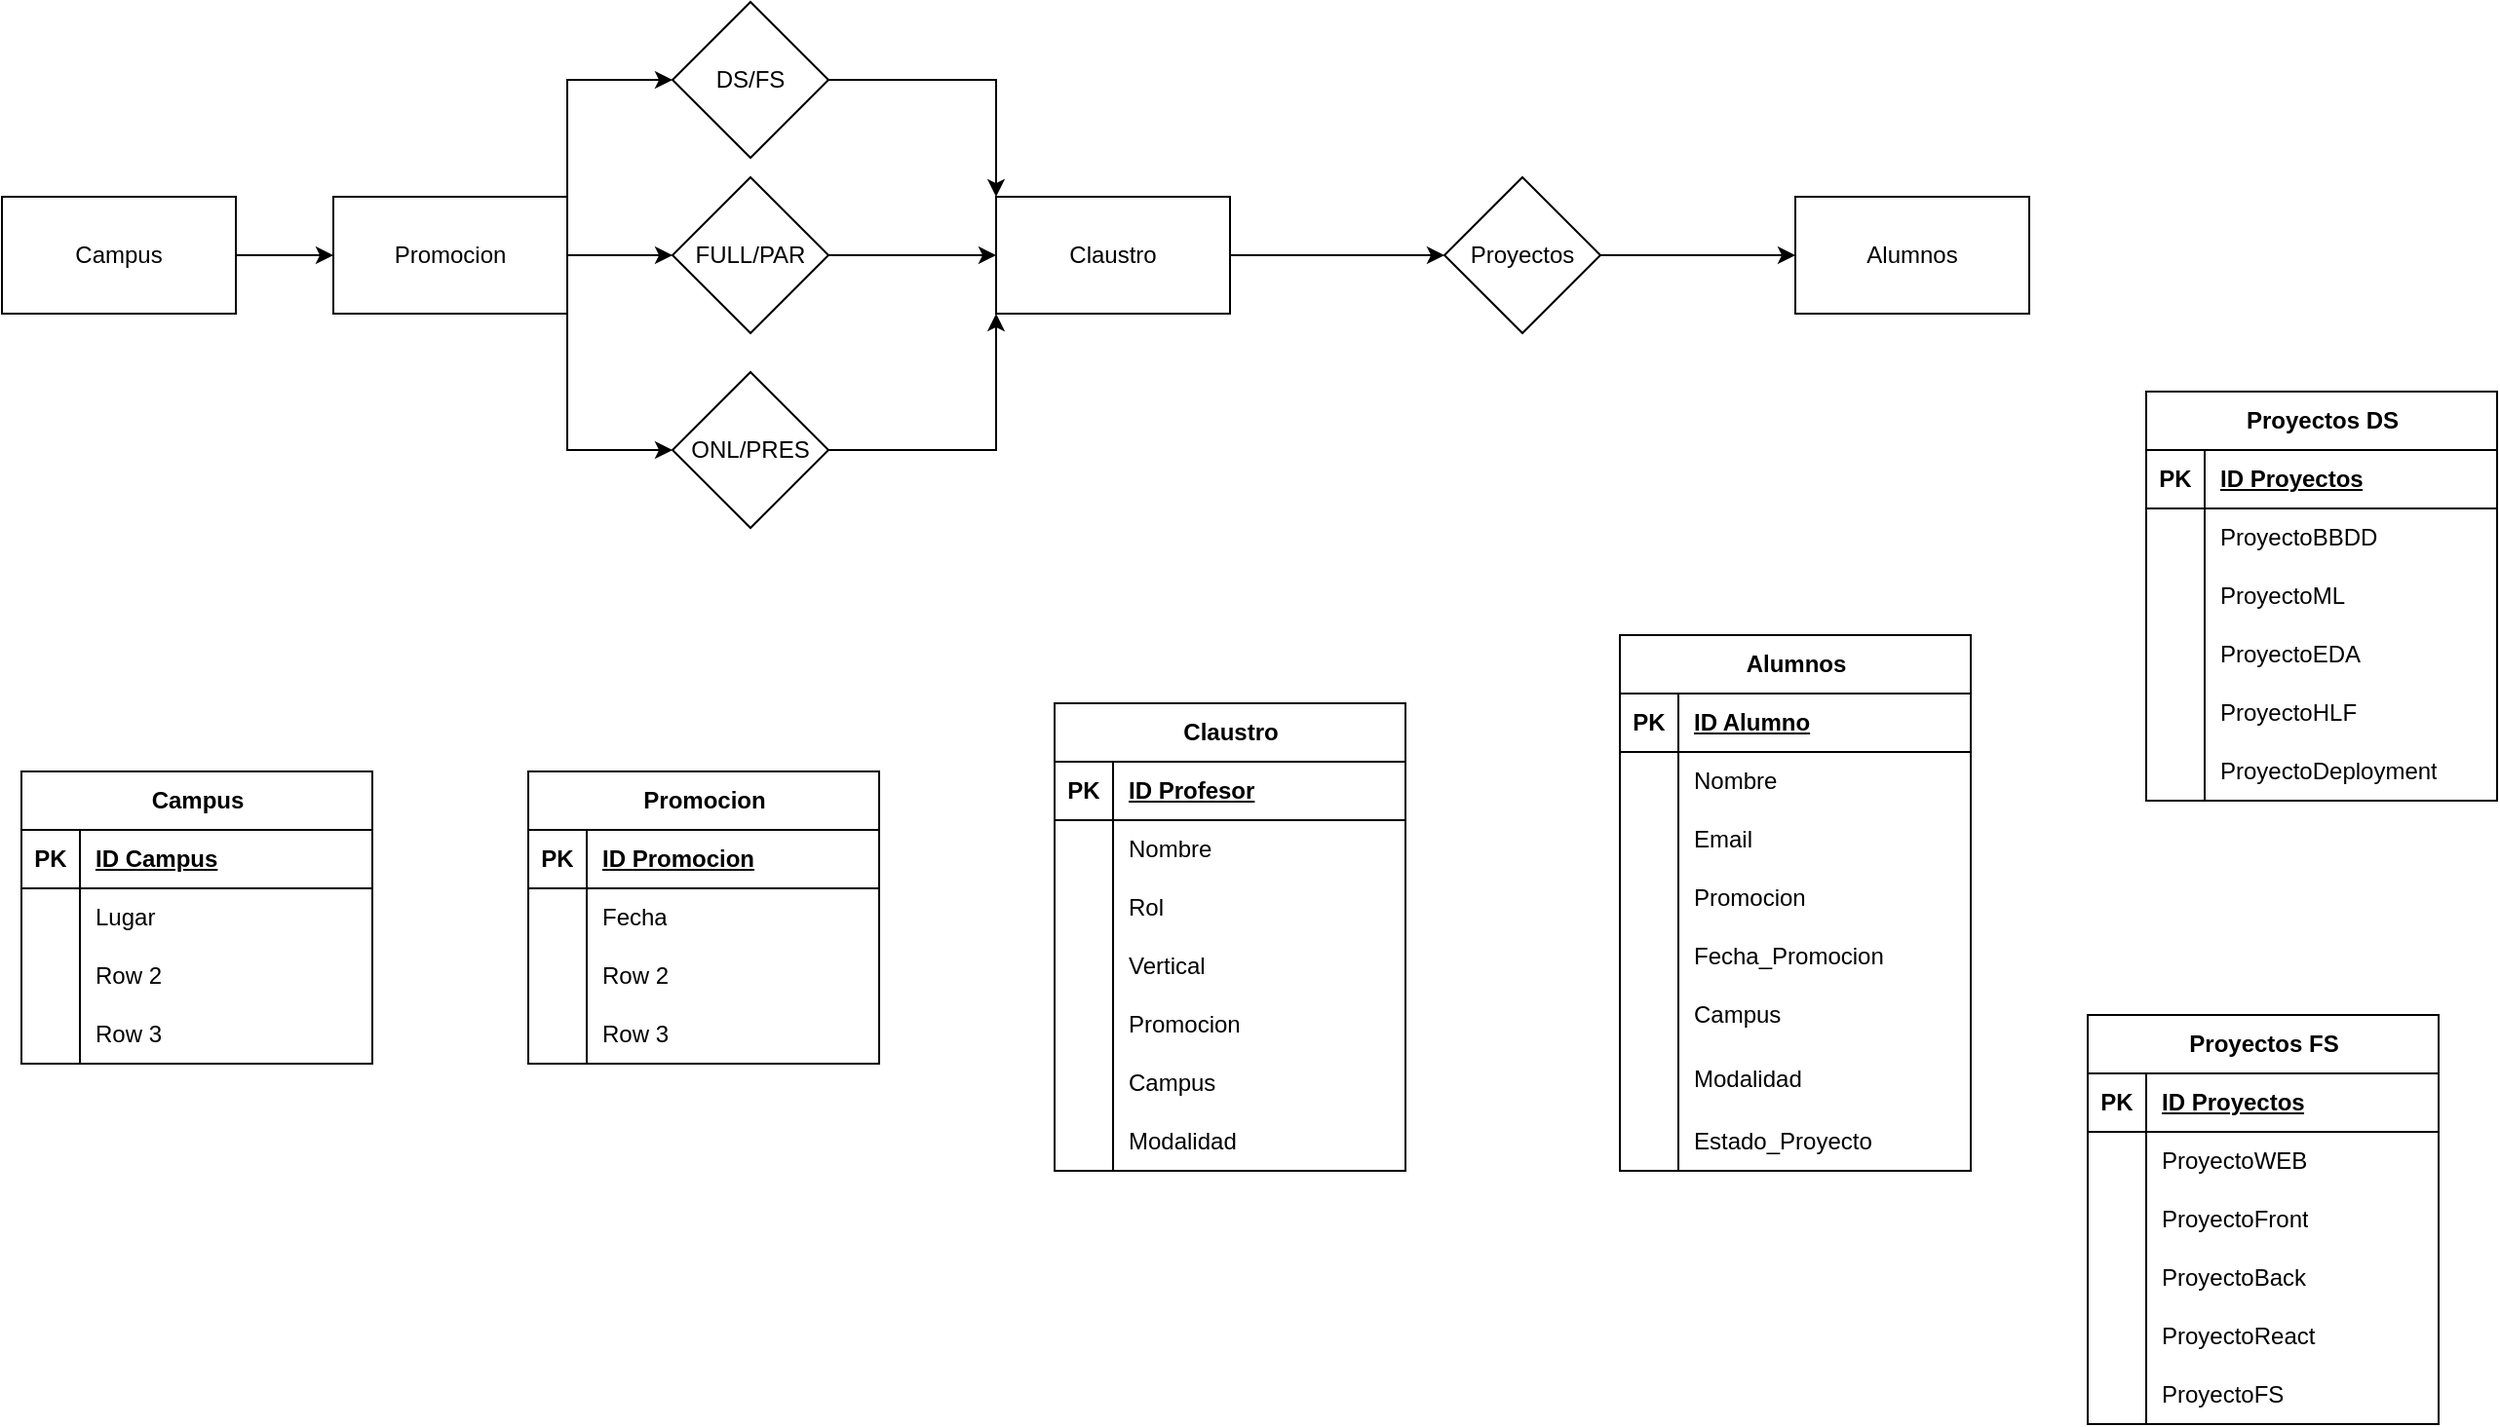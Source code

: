 <mxfile version="26.2.9">
  <diagram name="Página-1" id="Owh8kVGkPoVGBIU1jTNQ">
    <mxGraphModel dx="1415" dy="624" grid="1" gridSize="10" guides="1" tooltips="1" connect="1" arrows="1" fold="1" page="1" pageScale="1" pageWidth="827" pageHeight="1169" math="0" shadow="0">
      <root>
        <mxCell id="0" />
        <mxCell id="1" parent="0" />
        <mxCell id="IbDf_KVjKa6kI2YhZiqK-8" style="edgeStyle=orthogonalEdgeStyle;rounded=0;orthogonalLoop=1;jettySize=auto;html=1;exitX=1;exitY=0.5;exitDx=0;exitDy=0;" edge="1" parent="1" source="IbDf_KVjKa6kI2YhZiqK-1" target="IbDf_KVjKa6kI2YhZiqK-4">
          <mxGeometry relative="1" as="geometry" />
        </mxCell>
        <mxCell id="IbDf_KVjKa6kI2YhZiqK-1" value="Campus" style="rounded=0;whiteSpace=wrap;html=1;" vertex="1" parent="1">
          <mxGeometry x="30" y="290" width="120" height="60" as="geometry" />
        </mxCell>
        <mxCell id="IbDf_KVjKa6kI2YhZiqK-208" style="edgeStyle=orthogonalEdgeStyle;rounded=0;orthogonalLoop=1;jettySize=auto;html=1;exitX=1;exitY=0.5;exitDx=0;exitDy=0;entryX=0;entryY=0.5;entryDx=0;entryDy=0;" edge="1" parent="1" source="IbDf_KVjKa6kI2YhZiqK-2" target="IbDf_KVjKa6kI2YhZiqK-207">
          <mxGeometry relative="1" as="geometry" />
        </mxCell>
        <mxCell id="IbDf_KVjKa6kI2YhZiqK-2" value="Claustro" style="rounded=0;whiteSpace=wrap;html=1;" vertex="1" parent="1">
          <mxGeometry x="540" y="290" width="120" height="60" as="geometry" />
        </mxCell>
        <mxCell id="IbDf_KVjKa6kI2YhZiqK-3" value="Alumnos" style="rounded=0;whiteSpace=wrap;html=1;" vertex="1" parent="1">
          <mxGeometry x="950" y="290" width="120" height="60" as="geometry" />
        </mxCell>
        <mxCell id="IbDf_KVjKa6kI2YhZiqK-9" style="edgeStyle=orthogonalEdgeStyle;rounded=0;orthogonalLoop=1;jettySize=auto;html=1;exitX=1;exitY=0;exitDx=0;exitDy=0;entryX=0;entryY=0.5;entryDx=0;entryDy=0;" edge="1" parent="1" source="IbDf_KVjKa6kI2YhZiqK-4" target="IbDf_KVjKa6kI2YhZiqK-5">
          <mxGeometry relative="1" as="geometry" />
        </mxCell>
        <mxCell id="IbDf_KVjKa6kI2YhZiqK-10" style="edgeStyle=orthogonalEdgeStyle;rounded=0;orthogonalLoop=1;jettySize=auto;html=1;exitX=1;exitY=0.5;exitDx=0;exitDy=0;entryX=0;entryY=0.5;entryDx=0;entryDy=0;" edge="1" parent="1" source="IbDf_KVjKa6kI2YhZiqK-4" target="IbDf_KVjKa6kI2YhZiqK-6">
          <mxGeometry relative="1" as="geometry" />
        </mxCell>
        <mxCell id="IbDf_KVjKa6kI2YhZiqK-11" style="edgeStyle=orthogonalEdgeStyle;rounded=0;orthogonalLoop=1;jettySize=auto;html=1;exitX=1;exitY=1;exitDx=0;exitDy=0;entryX=0;entryY=0.5;entryDx=0;entryDy=0;" edge="1" parent="1" source="IbDf_KVjKa6kI2YhZiqK-4" target="IbDf_KVjKa6kI2YhZiqK-7">
          <mxGeometry relative="1" as="geometry" />
        </mxCell>
        <mxCell id="IbDf_KVjKa6kI2YhZiqK-4" value="Promocion" style="rounded=0;whiteSpace=wrap;html=1;" vertex="1" parent="1">
          <mxGeometry x="200" y="290" width="120" height="60" as="geometry" />
        </mxCell>
        <mxCell id="IbDf_KVjKa6kI2YhZiqK-12" style="edgeStyle=orthogonalEdgeStyle;rounded=0;orthogonalLoop=1;jettySize=auto;html=1;exitX=1;exitY=0.5;exitDx=0;exitDy=0;entryX=0;entryY=0;entryDx=0;entryDy=0;" edge="1" parent="1" source="IbDf_KVjKa6kI2YhZiqK-5" target="IbDf_KVjKa6kI2YhZiqK-2">
          <mxGeometry relative="1" as="geometry" />
        </mxCell>
        <mxCell id="IbDf_KVjKa6kI2YhZiqK-5" value="DS/FS" style="rhombus;whiteSpace=wrap;html=1;" vertex="1" parent="1">
          <mxGeometry x="374" y="190" width="80" height="80" as="geometry" />
        </mxCell>
        <mxCell id="IbDf_KVjKa6kI2YhZiqK-13" style="edgeStyle=orthogonalEdgeStyle;rounded=0;orthogonalLoop=1;jettySize=auto;html=1;exitX=1;exitY=0.5;exitDx=0;exitDy=0;entryX=0;entryY=0.5;entryDx=0;entryDy=0;" edge="1" parent="1" source="IbDf_KVjKa6kI2YhZiqK-6" target="IbDf_KVjKa6kI2YhZiqK-2">
          <mxGeometry relative="1" as="geometry" />
        </mxCell>
        <mxCell id="IbDf_KVjKa6kI2YhZiqK-6" value="FULL/PAR" style="rhombus;whiteSpace=wrap;html=1;" vertex="1" parent="1">
          <mxGeometry x="374" y="280" width="80" height="80" as="geometry" />
        </mxCell>
        <mxCell id="IbDf_KVjKa6kI2YhZiqK-14" style="edgeStyle=orthogonalEdgeStyle;rounded=0;orthogonalLoop=1;jettySize=auto;html=1;exitX=1;exitY=0.5;exitDx=0;exitDy=0;entryX=0;entryY=1;entryDx=0;entryDy=0;" edge="1" parent="1" source="IbDf_KVjKa6kI2YhZiqK-7" target="IbDf_KVjKa6kI2YhZiqK-2">
          <mxGeometry relative="1" as="geometry" />
        </mxCell>
        <mxCell id="IbDf_KVjKa6kI2YhZiqK-7" value="ONL/PRES" style="rhombus;whiteSpace=wrap;html=1;" vertex="1" parent="1">
          <mxGeometry x="374" y="380" width="80" height="80" as="geometry" />
        </mxCell>
        <mxCell id="IbDf_KVjKa6kI2YhZiqK-16" value="Campus" style="shape=table;startSize=30;container=1;collapsible=1;childLayout=tableLayout;fixedRows=1;rowLines=0;fontStyle=1;align=center;resizeLast=1;html=1;" vertex="1" parent="1">
          <mxGeometry x="40" y="585" width="180" height="150" as="geometry" />
        </mxCell>
        <mxCell id="IbDf_KVjKa6kI2YhZiqK-17" value="" style="shape=tableRow;horizontal=0;startSize=0;swimlaneHead=0;swimlaneBody=0;fillColor=none;collapsible=0;dropTarget=0;points=[[0,0.5],[1,0.5]];portConstraint=eastwest;top=0;left=0;right=0;bottom=1;" vertex="1" parent="IbDf_KVjKa6kI2YhZiqK-16">
          <mxGeometry y="30" width="180" height="30" as="geometry" />
        </mxCell>
        <mxCell id="IbDf_KVjKa6kI2YhZiqK-18" value="PK" style="shape=partialRectangle;connectable=0;fillColor=none;top=0;left=0;bottom=0;right=0;fontStyle=1;overflow=hidden;whiteSpace=wrap;html=1;" vertex="1" parent="IbDf_KVjKa6kI2YhZiqK-17">
          <mxGeometry width="30" height="30" as="geometry">
            <mxRectangle width="30" height="30" as="alternateBounds" />
          </mxGeometry>
        </mxCell>
        <mxCell id="IbDf_KVjKa6kI2YhZiqK-19" value="ID Campus" style="shape=partialRectangle;connectable=0;fillColor=none;top=0;left=0;bottom=0;right=0;align=left;spacingLeft=6;fontStyle=5;overflow=hidden;whiteSpace=wrap;html=1;" vertex="1" parent="IbDf_KVjKa6kI2YhZiqK-17">
          <mxGeometry x="30" width="150" height="30" as="geometry">
            <mxRectangle width="150" height="30" as="alternateBounds" />
          </mxGeometry>
        </mxCell>
        <mxCell id="IbDf_KVjKa6kI2YhZiqK-20" value="" style="shape=tableRow;horizontal=0;startSize=0;swimlaneHead=0;swimlaneBody=0;fillColor=none;collapsible=0;dropTarget=0;points=[[0,0.5],[1,0.5]];portConstraint=eastwest;top=0;left=0;right=0;bottom=0;" vertex="1" parent="IbDf_KVjKa6kI2YhZiqK-16">
          <mxGeometry y="60" width="180" height="30" as="geometry" />
        </mxCell>
        <mxCell id="IbDf_KVjKa6kI2YhZiqK-21" value="" style="shape=partialRectangle;connectable=0;fillColor=none;top=0;left=0;bottom=0;right=0;editable=1;overflow=hidden;whiteSpace=wrap;html=1;" vertex="1" parent="IbDf_KVjKa6kI2YhZiqK-20">
          <mxGeometry width="30" height="30" as="geometry">
            <mxRectangle width="30" height="30" as="alternateBounds" />
          </mxGeometry>
        </mxCell>
        <mxCell id="IbDf_KVjKa6kI2YhZiqK-22" value="Lugar" style="shape=partialRectangle;connectable=0;fillColor=none;top=0;left=0;bottom=0;right=0;align=left;spacingLeft=6;overflow=hidden;whiteSpace=wrap;html=1;" vertex="1" parent="IbDf_KVjKa6kI2YhZiqK-20">
          <mxGeometry x="30" width="150" height="30" as="geometry">
            <mxRectangle width="150" height="30" as="alternateBounds" />
          </mxGeometry>
        </mxCell>
        <mxCell id="IbDf_KVjKa6kI2YhZiqK-23" value="" style="shape=tableRow;horizontal=0;startSize=0;swimlaneHead=0;swimlaneBody=0;fillColor=none;collapsible=0;dropTarget=0;points=[[0,0.5],[1,0.5]];portConstraint=eastwest;top=0;left=0;right=0;bottom=0;" vertex="1" parent="IbDf_KVjKa6kI2YhZiqK-16">
          <mxGeometry y="90" width="180" height="30" as="geometry" />
        </mxCell>
        <mxCell id="IbDf_KVjKa6kI2YhZiqK-24" value="" style="shape=partialRectangle;connectable=0;fillColor=none;top=0;left=0;bottom=0;right=0;editable=1;overflow=hidden;whiteSpace=wrap;html=1;" vertex="1" parent="IbDf_KVjKa6kI2YhZiqK-23">
          <mxGeometry width="30" height="30" as="geometry">
            <mxRectangle width="30" height="30" as="alternateBounds" />
          </mxGeometry>
        </mxCell>
        <mxCell id="IbDf_KVjKa6kI2YhZiqK-25" value="Row 2" style="shape=partialRectangle;connectable=0;fillColor=none;top=0;left=0;bottom=0;right=0;align=left;spacingLeft=6;overflow=hidden;whiteSpace=wrap;html=1;" vertex="1" parent="IbDf_KVjKa6kI2YhZiqK-23">
          <mxGeometry x="30" width="150" height="30" as="geometry">
            <mxRectangle width="150" height="30" as="alternateBounds" />
          </mxGeometry>
        </mxCell>
        <mxCell id="IbDf_KVjKa6kI2YhZiqK-26" value="" style="shape=tableRow;horizontal=0;startSize=0;swimlaneHead=0;swimlaneBody=0;fillColor=none;collapsible=0;dropTarget=0;points=[[0,0.5],[1,0.5]];portConstraint=eastwest;top=0;left=0;right=0;bottom=0;" vertex="1" parent="IbDf_KVjKa6kI2YhZiqK-16">
          <mxGeometry y="120" width="180" height="30" as="geometry" />
        </mxCell>
        <mxCell id="IbDf_KVjKa6kI2YhZiqK-27" value="" style="shape=partialRectangle;connectable=0;fillColor=none;top=0;left=0;bottom=0;right=0;editable=1;overflow=hidden;whiteSpace=wrap;html=1;" vertex="1" parent="IbDf_KVjKa6kI2YhZiqK-26">
          <mxGeometry width="30" height="30" as="geometry">
            <mxRectangle width="30" height="30" as="alternateBounds" />
          </mxGeometry>
        </mxCell>
        <mxCell id="IbDf_KVjKa6kI2YhZiqK-28" value="Row 3" style="shape=partialRectangle;connectable=0;fillColor=none;top=0;left=0;bottom=0;right=0;align=left;spacingLeft=6;overflow=hidden;whiteSpace=wrap;html=1;" vertex="1" parent="IbDf_KVjKa6kI2YhZiqK-26">
          <mxGeometry x="30" width="150" height="30" as="geometry">
            <mxRectangle width="150" height="30" as="alternateBounds" />
          </mxGeometry>
        </mxCell>
        <mxCell id="IbDf_KVjKa6kI2YhZiqK-29" value="Promocion" style="shape=table;startSize=30;container=1;collapsible=1;childLayout=tableLayout;fixedRows=1;rowLines=0;fontStyle=1;align=center;resizeLast=1;html=1;" vertex="1" parent="1">
          <mxGeometry x="300" y="585" width="180" height="150" as="geometry" />
        </mxCell>
        <mxCell id="IbDf_KVjKa6kI2YhZiqK-30" value="" style="shape=tableRow;horizontal=0;startSize=0;swimlaneHead=0;swimlaneBody=0;fillColor=none;collapsible=0;dropTarget=0;points=[[0,0.5],[1,0.5]];portConstraint=eastwest;top=0;left=0;right=0;bottom=1;" vertex="1" parent="IbDf_KVjKa6kI2YhZiqK-29">
          <mxGeometry y="30" width="180" height="30" as="geometry" />
        </mxCell>
        <mxCell id="IbDf_KVjKa6kI2YhZiqK-31" value="PK" style="shape=partialRectangle;connectable=0;fillColor=none;top=0;left=0;bottom=0;right=0;fontStyle=1;overflow=hidden;whiteSpace=wrap;html=1;" vertex="1" parent="IbDf_KVjKa6kI2YhZiqK-30">
          <mxGeometry width="30" height="30" as="geometry">
            <mxRectangle width="30" height="30" as="alternateBounds" />
          </mxGeometry>
        </mxCell>
        <mxCell id="IbDf_KVjKa6kI2YhZiqK-32" value="ID Promocion" style="shape=partialRectangle;connectable=0;fillColor=none;top=0;left=0;bottom=0;right=0;align=left;spacingLeft=6;fontStyle=5;overflow=hidden;whiteSpace=wrap;html=1;" vertex="1" parent="IbDf_KVjKa6kI2YhZiqK-30">
          <mxGeometry x="30" width="150" height="30" as="geometry">
            <mxRectangle width="150" height="30" as="alternateBounds" />
          </mxGeometry>
        </mxCell>
        <mxCell id="IbDf_KVjKa6kI2YhZiqK-33" value="" style="shape=tableRow;horizontal=0;startSize=0;swimlaneHead=0;swimlaneBody=0;fillColor=none;collapsible=0;dropTarget=0;points=[[0,0.5],[1,0.5]];portConstraint=eastwest;top=0;left=0;right=0;bottom=0;" vertex="1" parent="IbDf_KVjKa6kI2YhZiqK-29">
          <mxGeometry y="60" width="180" height="30" as="geometry" />
        </mxCell>
        <mxCell id="IbDf_KVjKa6kI2YhZiqK-34" value="" style="shape=partialRectangle;connectable=0;fillColor=none;top=0;left=0;bottom=0;right=0;editable=1;overflow=hidden;whiteSpace=wrap;html=1;" vertex="1" parent="IbDf_KVjKa6kI2YhZiqK-33">
          <mxGeometry width="30" height="30" as="geometry">
            <mxRectangle width="30" height="30" as="alternateBounds" />
          </mxGeometry>
        </mxCell>
        <mxCell id="IbDf_KVjKa6kI2YhZiqK-35" value="Fecha" style="shape=partialRectangle;connectable=0;fillColor=none;top=0;left=0;bottom=0;right=0;align=left;spacingLeft=6;overflow=hidden;whiteSpace=wrap;html=1;" vertex="1" parent="IbDf_KVjKa6kI2YhZiqK-33">
          <mxGeometry x="30" width="150" height="30" as="geometry">
            <mxRectangle width="150" height="30" as="alternateBounds" />
          </mxGeometry>
        </mxCell>
        <mxCell id="IbDf_KVjKa6kI2YhZiqK-36" value="" style="shape=tableRow;horizontal=0;startSize=0;swimlaneHead=0;swimlaneBody=0;fillColor=none;collapsible=0;dropTarget=0;points=[[0,0.5],[1,0.5]];portConstraint=eastwest;top=0;left=0;right=0;bottom=0;" vertex="1" parent="IbDf_KVjKa6kI2YhZiqK-29">
          <mxGeometry y="90" width="180" height="30" as="geometry" />
        </mxCell>
        <mxCell id="IbDf_KVjKa6kI2YhZiqK-37" value="" style="shape=partialRectangle;connectable=0;fillColor=none;top=0;left=0;bottom=0;right=0;editable=1;overflow=hidden;whiteSpace=wrap;html=1;" vertex="1" parent="IbDf_KVjKa6kI2YhZiqK-36">
          <mxGeometry width="30" height="30" as="geometry">
            <mxRectangle width="30" height="30" as="alternateBounds" />
          </mxGeometry>
        </mxCell>
        <mxCell id="IbDf_KVjKa6kI2YhZiqK-38" value="Row 2" style="shape=partialRectangle;connectable=0;fillColor=none;top=0;left=0;bottom=0;right=0;align=left;spacingLeft=6;overflow=hidden;whiteSpace=wrap;html=1;" vertex="1" parent="IbDf_KVjKa6kI2YhZiqK-36">
          <mxGeometry x="30" width="150" height="30" as="geometry">
            <mxRectangle width="150" height="30" as="alternateBounds" />
          </mxGeometry>
        </mxCell>
        <mxCell id="IbDf_KVjKa6kI2YhZiqK-39" value="" style="shape=tableRow;horizontal=0;startSize=0;swimlaneHead=0;swimlaneBody=0;fillColor=none;collapsible=0;dropTarget=0;points=[[0,0.5],[1,0.5]];portConstraint=eastwest;top=0;left=0;right=0;bottom=0;" vertex="1" parent="IbDf_KVjKa6kI2YhZiqK-29">
          <mxGeometry y="120" width="180" height="30" as="geometry" />
        </mxCell>
        <mxCell id="IbDf_KVjKa6kI2YhZiqK-40" value="" style="shape=partialRectangle;connectable=0;fillColor=none;top=0;left=0;bottom=0;right=0;editable=1;overflow=hidden;whiteSpace=wrap;html=1;" vertex="1" parent="IbDf_KVjKa6kI2YhZiqK-39">
          <mxGeometry width="30" height="30" as="geometry">
            <mxRectangle width="30" height="30" as="alternateBounds" />
          </mxGeometry>
        </mxCell>
        <mxCell id="IbDf_KVjKa6kI2YhZiqK-41" value="Row 3" style="shape=partialRectangle;connectable=0;fillColor=none;top=0;left=0;bottom=0;right=0;align=left;spacingLeft=6;overflow=hidden;whiteSpace=wrap;html=1;" vertex="1" parent="IbDf_KVjKa6kI2YhZiqK-39">
          <mxGeometry x="30" width="150" height="30" as="geometry">
            <mxRectangle width="150" height="30" as="alternateBounds" />
          </mxGeometry>
        </mxCell>
        <mxCell id="IbDf_KVjKa6kI2YhZiqK-42" value="Claustro" style="shape=table;startSize=30;container=1;collapsible=1;childLayout=tableLayout;fixedRows=1;rowLines=0;fontStyle=1;align=center;resizeLast=1;html=1;" vertex="1" parent="1">
          <mxGeometry x="570" y="550" width="180" height="240" as="geometry" />
        </mxCell>
        <mxCell id="IbDf_KVjKa6kI2YhZiqK-43" value="" style="shape=tableRow;horizontal=0;startSize=0;swimlaneHead=0;swimlaneBody=0;fillColor=none;collapsible=0;dropTarget=0;points=[[0,0.5],[1,0.5]];portConstraint=eastwest;top=0;left=0;right=0;bottom=1;" vertex="1" parent="IbDf_KVjKa6kI2YhZiqK-42">
          <mxGeometry y="30" width="180" height="30" as="geometry" />
        </mxCell>
        <mxCell id="IbDf_KVjKa6kI2YhZiqK-44" value="PK" style="shape=partialRectangle;connectable=0;fillColor=none;top=0;left=0;bottom=0;right=0;fontStyle=1;overflow=hidden;whiteSpace=wrap;html=1;" vertex="1" parent="IbDf_KVjKa6kI2YhZiqK-43">
          <mxGeometry width="30" height="30" as="geometry">
            <mxRectangle width="30" height="30" as="alternateBounds" />
          </mxGeometry>
        </mxCell>
        <mxCell id="IbDf_KVjKa6kI2YhZiqK-45" value="ID Profesor" style="shape=partialRectangle;connectable=0;fillColor=none;top=0;left=0;bottom=0;right=0;align=left;spacingLeft=6;fontStyle=5;overflow=hidden;whiteSpace=wrap;html=1;" vertex="1" parent="IbDf_KVjKa6kI2YhZiqK-43">
          <mxGeometry x="30" width="150" height="30" as="geometry">
            <mxRectangle width="150" height="30" as="alternateBounds" />
          </mxGeometry>
        </mxCell>
        <mxCell id="IbDf_KVjKa6kI2YhZiqK-46" value="" style="shape=tableRow;horizontal=0;startSize=0;swimlaneHead=0;swimlaneBody=0;fillColor=none;collapsible=0;dropTarget=0;points=[[0,0.5],[1,0.5]];portConstraint=eastwest;top=0;left=0;right=0;bottom=0;" vertex="1" parent="IbDf_KVjKa6kI2YhZiqK-42">
          <mxGeometry y="60" width="180" height="30" as="geometry" />
        </mxCell>
        <mxCell id="IbDf_KVjKa6kI2YhZiqK-47" value="" style="shape=partialRectangle;connectable=0;fillColor=none;top=0;left=0;bottom=0;right=0;editable=1;overflow=hidden;whiteSpace=wrap;html=1;" vertex="1" parent="IbDf_KVjKa6kI2YhZiqK-46">
          <mxGeometry width="30" height="30" as="geometry">
            <mxRectangle width="30" height="30" as="alternateBounds" />
          </mxGeometry>
        </mxCell>
        <mxCell id="IbDf_KVjKa6kI2YhZiqK-48" value="Nombre" style="shape=partialRectangle;connectable=0;fillColor=none;top=0;left=0;bottom=0;right=0;align=left;spacingLeft=6;overflow=hidden;whiteSpace=wrap;html=1;" vertex="1" parent="IbDf_KVjKa6kI2YhZiqK-46">
          <mxGeometry x="30" width="150" height="30" as="geometry">
            <mxRectangle width="150" height="30" as="alternateBounds" />
          </mxGeometry>
        </mxCell>
        <mxCell id="IbDf_KVjKa6kI2YhZiqK-49" value="" style="shape=tableRow;horizontal=0;startSize=0;swimlaneHead=0;swimlaneBody=0;fillColor=none;collapsible=0;dropTarget=0;points=[[0,0.5],[1,0.5]];portConstraint=eastwest;top=0;left=0;right=0;bottom=0;" vertex="1" parent="IbDf_KVjKa6kI2YhZiqK-42">
          <mxGeometry y="90" width="180" height="30" as="geometry" />
        </mxCell>
        <mxCell id="IbDf_KVjKa6kI2YhZiqK-50" value="" style="shape=partialRectangle;connectable=0;fillColor=none;top=0;left=0;bottom=0;right=0;editable=1;overflow=hidden;whiteSpace=wrap;html=1;" vertex="1" parent="IbDf_KVjKa6kI2YhZiqK-49">
          <mxGeometry width="30" height="30" as="geometry">
            <mxRectangle width="30" height="30" as="alternateBounds" />
          </mxGeometry>
        </mxCell>
        <mxCell id="IbDf_KVjKa6kI2YhZiqK-51" value="Rol" style="shape=partialRectangle;connectable=0;fillColor=none;top=0;left=0;bottom=0;right=0;align=left;spacingLeft=6;overflow=hidden;whiteSpace=wrap;html=1;" vertex="1" parent="IbDf_KVjKa6kI2YhZiqK-49">
          <mxGeometry x="30" width="150" height="30" as="geometry">
            <mxRectangle width="150" height="30" as="alternateBounds" />
          </mxGeometry>
        </mxCell>
        <mxCell id="IbDf_KVjKa6kI2YhZiqK-52" value="" style="shape=tableRow;horizontal=0;startSize=0;swimlaneHead=0;swimlaneBody=0;fillColor=none;collapsible=0;dropTarget=0;points=[[0,0.5],[1,0.5]];portConstraint=eastwest;top=0;left=0;right=0;bottom=0;" vertex="1" parent="IbDf_KVjKa6kI2YhZiqK-42">
          <mxGeometry y="120" width="180" height="30" as="geometry" />
        </mxCell>
        <mxCell id="IbDf_KVjKa6kI2YhZiqK-53" value="" style="shape=partialRectangle;connectable=0;fillColor=none;top=0;left=0;bottom=0;right=0;editable=1;overflow=hidden;whiteSpace=wrap;html=1;" vertex="1" parent="IbDf_KVjKa6kI2YhZiqK-52">
          <mxGeometry width="30" height="30" as="geometry">
            <mxRectangle width="30" height="30" as="alternateBounds" />
          </mxGeometry>
        </mxCell>
        <mxCell id="IbDf_KVjKa6kI2YhZiqK-54" value="Vertical" style="shape=partialRectangle;connectable=0;fillColor=none;top=0;left=0;bottom=0;right=0;align=left;spacingLeft=6;overflow=hidden;whiteSpace=wrap;html=1;" vertex="1" parent="IbDf_KVjKa6kI2YhZiqK-52">
          <mxGeometry x="30" width="150" height="30" as="geometry">
            <mxRectangle width="150" height="30" as="alternateBounds" />
          </mxGeometry>
        </mxCell>
        <mxCell id="IbDf_KVjKa6kI2YhZiqK-110" style="shape=tableRow;horizontal=0;startSize=0;swimlaneHead=0;swimlaneBody=0;fillColor=none;collapsible=0;dropTarget=0;points=[[0,0.5],[1,0.5]];portConstraint=eastwest;top=0;left=0;right=0;bottom=0;" vertex="1" parent="IbDf_KVjKa6kI2YhZiqK-42">
          <mxGeometry y="150" width="180" height="30" as="geometry" />
        </mxCell>
        <mxCell id="IbDf_KVjKa6kI2YhZiqK-111" style="shape=partialRectangle;connectable=0;fillColor=none;top=0;left=0;bottom=0;right=0;editable=1;overflow=hidden;whiteSpace=wrap;html=1;" vertex="1" parent="IbDf_KVjKa6kI2YhZiqK-110">
          <mxGeometry width="30" height="30" as="geometry">
            <mxRectangle width="30" height="30" as="alternateBounds" />
          </mxGeometry>
        </mxCell>
        <mxCell id="IbDf_KVjKa6kI2YhZiqK-112" value="Promocion" style="shape=partialRectangle;connectable=0;fillColor=none;top=0;left=0;bottom=0;right=0;align=left;spacingLeft=6;overflow=hidden;whiteSpace=wrap;html=1;" vertex="1" parent="IbDf_KVjKa6kI2YhZiqK-110">
          <mxGeometry x="30" width="150" height="30" as="geometry">
            <mxRectangle width="150" height="30" as="alternateBounds" />
          </mxGeometry>
        </mxCell>
        <mxCell id="IbDf_KVjKa6kI2YhZiqK-107" style="shape=tableRow;horizontal=0;startSize=0;swimlaneHead=0;swimlaneBody=0;fillColor=none;collapsible=0;dropTarget=0;points=[[0,0.5],[1,0.5]];portConstraint=eastwest;top=0;left=0;right=0;bottom=0;" vertex="1" parent="IbDf_KVjKa6kI2YhZiqK-42">
          <mxGeometry y="180" width="180" height="30" as="geometry" />
        </mxCell>
        <mxCell id="IbDf_KVjKa6kI2YhZiqK-108" style="shape=partialRectangle;connectable=0;fillColor=none;top=0;left=0;bottom=0;right=0;editable=1;overflow=hidden;whiteSpace=wrap;html=1;" vertex="1" parent="IbDf_KVjKa6kI2YhZiqK-107">
          <mxGeometry width="30" height="30" as="geometry">
            <mxRectangle width="30" height="30" as="alternateBounds" />
          </mxGeometry>
        </mxCell>
        <mxCell id="IbDf_KVjKa6kI2YhZiqK-109" value="Campus" style="shape=partialRectangle;connectable=0;fillColor=none;top=0;left=0;bottom=0;right=0;align=left;spacingLeft=6;overflow=hidden;whiteSpace=wrap;html=1;" vertex="1" parent="IbDf_KVjKa6kI2YhZiqK-107">
          <mxGeometry x="30" width="150" height="30" as="geometry">
            <mxRectangle width="150" height="30" as="alternateBounds" />
          </mxGeometry>
        </mxCell>
        <mxCell id="IbDf_KVjKa6kI2YhZiqK-104" style="shape=tableRow;horizontal=0;startSize=0;swimlaneHead=0;swimlaneBody=0;fillColor=none;collapsible=0;dropTarget=0;points=[[0,0.5],[1,0.5]];portConstraint=eastwest;top=0;left=0;right=0;bottom=0;" vertex="1" parent="IbDf_KVjKa6kI2YhZiqK-42">
          <mxGeometry y="210" width="180" height="30" as="geometry" />
        </mxCell>
        <mxCell id="IbDf_KVjKa6kI2YhZiqK-105" style="shape=partialRectangle;connectable=0;fillColor=none;top=0;left=0;bottom=0;right=0;editable=1;overflow=hidden;whiteSpace=wrap;html=1;" vertex="1" parent="IbDf_KVjKa6kI2YhZiqK-104">
          <mxGeometry width="30" height="30" as="geometry">
            <mxRectangle width="30" height="30" as="alternateBounds" />
          </mxGeometry>
        </mxCell>
        <mxCell id="IbDf_KVjKa6kI2YhZiqK-106" value="Modalidad" style="shape=partialRectangle;connectable=0;fillColor=none;top=0;left=0;bottom=0;right=0;align=left;spacingLeft=6;overflow=hidden;whiteSpace=wrap;html=1;" vertex="1" parent="IbDf_KVjKa6kI2YhZiqK-104">
          <mxGeometry x="30" width="150" height="30" as="geometry">
            <mxRectangle width="150" height="30" as="alternateBounds" />
          </mxGeometry>
        </mxCell>
        <mxCell id="IbDf_KVjKa6kI2YhZiqK-113" value="Proyectos FS" style="shape=table;startSize=30;container=1;collapsible=1;childLayout=tableLayout;fixedRows=1;rowLines=0;fontStyle=1;align=center;resizeLast=1;html=1;" vertex="1" parent="1">
          <mxGeometry x="1100" y="710" width="180" height="210" as="geometry" />
        </mxCell>
        <mxCell id="IbDf_KVjKa6kI2YhZiqK-114" value="" style="shape=tableRow;horizontal=0;startSize=0;swimlaneHead=0;swimlaneBody=0;fillColor=none;collapsible=0;dropTarget=0;points=[[0,0.5],[1,0.5]];portConstraint=eastwest;top=0;left=0;right=0;bottom=1;" vertex="1" parent="IbDf_KVjKa6kI2YhZiqK-113">
          <mxGeometry y="30" width="180" height="30" as="geometry" />
        </mxCell>
        <mxCell id="IbDf_KVjKa6kI2YhZiqK-115" value="PK" style="shape=partialRectangle;connectable=0;fillColor=none;top=0;left=0;bottom=0;right=0;fontStyle=1;overflow=hidden;whiteSpace=wrap;html=1;" vertex="1" parent="IbDf_KVjKa6kI2YhZiqK-114">
          <mxGeometry width="30" height="30" as="geometry">
            <mxRectangle width="30" height="30" as="alternateBounds" />
          </mxGeometry>
        </mxCell>
        <mxCell id="IbDf_KVjKa6kI2YhZiqK-116" value="ID Proyectos" style="shape=partialRectangle;connectable=0;fillColor=none;top=0;left=0;bottom=0;right=0;align=left;spacingLeft=6;fontStyle=5;overflow=hidden;whiteSpace=wrap;html=1;" vertex="1" parent="IbDf_KVjKa6kI2YhZiqK-114">
          <mxGeometry x="30" width="150" height="30" as="geometry">
            <mxRectangle width="150" height="30" as="alternateBounds" />
          </mxGeometry>
        </mxCell>
        <mxCell id="IbDf_KVjKa6kI2YhZiqK-117" value="" style="shape=tableRow;horizontal=0;startSize=0;swimlaneHead=0;swimlaneBody=0;fillColor=none;collapsible=0;dropTarget=0;points=[[0,0.5],[1,0.5]];portConstraint=eastwest;top=0;left=0;right=0;bottom=0;" vertex="1" parent="IbDf_KVjKa6kI2YhZiqK-113">
          <mxGeometry y="60" width="180" height="30" as="geometry" />
        </mxCell>
        <mxCell id="IbDf_KVjKa6kI2YhZiqK-118" value="" style="shape=partialRectangle;connectable=0;fillColor=none;top=0;left=0;bottom=0;right=0;editable=1;overflow=hidden;whiteSpace=wrap;html=1;" vertex="1" parent="IbDf_KVjKa6kI2YhZiqK-117">
          <mxGeometry width="30" height="30" as="geometry">
            <mxRectangle width="30" height="30" as="alternateBounds" />
          </mxGeometry>
        </mxCell>
        <mxCell id="IbDf_KVjKa6kI2YhZiqK-119" value="ProyectoWEB" style="shape=partialRectangle;connectable=0;fillColor=none;top=0;left=0;bottom=0;right=0;align=left;spacingLeft=6;overflow=hidden;whiteSpace=wrap;html=1;" vertex="1" parent="IbDf_KVjKa6kI2YhZiqK-117">
          <mxGeometry x="30" width="150" height="30" as="geometry">
            <mxRectangle width="150" height="30" as="alternateBounds" />
          </mxGeometry>
        </mxCell>
        <mxCell id="IbDf_KVjKa6kI2YhZiqK-120" value="" style="shape=tableRow;horizontal=0;startSize=0;swimlaneHead=0;swimlaneBody=0;fillColor=none;collapsible=0;dropTarget=0;points=[[0,0.5],[1,0.5]];portConstraint=eastwest;top=0;left=0;right=0;bottom=0;" vertex="1" parent="IbDf_KVjKa6kI2YhZiqK-113">
          <mxGeometry y="90" width="180" height="30" as="geometry" />
        </mxCell>
        <mxCell id="IbDf_KVjKa6kI2YhZiqK-121" value="" style="shape=partialRectangle;connectable=0;fillColor=none;top=0;left=0;bottom=0;right=0;editable=1;overflow=hidden;whiteSpace=wrap;html=1;" vertex="1" parent="IbDf_KVjKa6kI2YhZiqK-120">
          <mxGeometry width="30" height="30" as="geometry">
            <mxRectangle width="30" height="30" as="alternateBounds" />
          </mxGeometry>
        </mxCell>
        <mxCell id="IbDf_KVjKa6kI2YhZiqK-122" value="ProyectoFront" style="shape=partialRectangle;connectable=0;fillColor=none;top=0;left=0;bottom=0;right=0;align=left;spacingLeft=6;overflow=hidden;whiteSpace=wrap;html=1;" vertex="1" parent="IbDf_KVjKa6kI2YhZiqK-120">
          <mxGeometry x="30" width="150" height="30" as="geometry">
            <mxRectangle width="150" height="30" as="alternateBounds" />
          </mxGeometry>
        </mxCell>
        <mxCell id="IbDf_KVjKa6kI2YhZiqK-123" value="" style="shape=tableRow;horizontal=0;startSize=0;swimlaneHead=0;swimlaneBody=0;fillColor=none;collapsible=0;dropTarget=0;points=[[0,0.5],[1,0.5]];portConstraint=eastwest;top=0;left=0;right=0;bottom=0;" vertex="1" parent="IbDf_KVjKa6kI2YhZiqK-113">
          <mxGeometry y="120" width="180" height="30" as="geometry" />
        </mxCell>
        <mxCell id="IbDf_KVjKa6kI2YhZiqK-124" value="" style="shape=partialRectangle;connectable=0;fillColor=none;top=0;left=0;bottom=0;right=0;editable=1;overflow=hidden;whiteSpace=wrap;html=1;" vertex="1" parent="IbDf_KVjKa6kI2YhZiqK-123">
          <mxGeometry width="30" height="30" as="geometry">
            <mxRectangle width="30" height="30" as="alternateBounds" />
          </mxGeometry>
        </mxCell>
        <mxCell id="IbDf_KVjKa6kI2YhZiqK-125" value="ProyectoBack" style="shape=partialRectangle;connectable=0;fillColor=none;top=0;left=0;bottom=0;right=0;align=left;spacingLeft=6;overflow=hidden;whiteSpace=wrap;html=1;" vertex="1" parent="IbDf_KVjKa6kI2YhZiqK-123">
          <mxGeometry x="30" width="150" height="30" as="geometry">
            <mxRectangle width="150" height="30" as="alternateBounds" />
          </mxGeometry>
        </mxCell>
        <mxCell id="IbDf_KVjKa6kI2YhZiqK-147" style="shape=tableRow;horizontal=0;startSize=0;swimlaneHead=0;swimlaneBody=0;fillColor=none;collapsible=0;dropTarget=0;points=[[0,0.5],[1,0.5]];portConstraint=eastwest;top=0;left=0;right=0;bottom=0;" vertex="1" parent="IbDf_KVjKa6kI2YhZiqK-113">
          <mxGeometry y="150" width="180" height="30" as="geometry" />
        </mxCell>
        <mxCell id="IbDf_KVjKa6kI2YhZiqK-148" style="shape=partialRectangle;connectable=0;fillColor=none;top=0;left=0;bottom=0;right=0;editable=1;overflow=hidden;whiteSpace=wrap;html=1;" vertex="1" parent="IbDf_KVjKa6kI2YhZiqK-147">
          <mxGeometry width="30" height="30" as="geometry">
            <mxRectangle width="30" height="30" as="alternateBounds" />
          </mxGeometry>
        </mxCell>
        <mxCell id="IbDf_KVjKa6kI2YhZiqK-149" value="Proyecto&lt;span style=&quot;color: light-dark(rgb(0, 0, 0), rgb(255, 255, 255)); background-color: transparent;&quot;&gt;React&lt;/span&gt;" style="shape=partialRectangle;connectable=0;fillColor=none;top=0;left=0;bottom=0;right=0;align=left;spacingLeft=6;overflow=hidden;whiteSpace=wrap;html=1;" vertex="1" parent="IbDf_KVjKa6kI2YhZiqK-147">
          <mxGeometry x="30" width="150" height="30" as="geometry">
            <mxRectangle width="150" height="30" as="alternateBounds" />
          </mxGeometry>
        </mxCell>
        <mxCell id="IbDf_KVjKa6kI2YhZiqK-144" style="shape=tableRow;horizontal=0;startSize=0;swimlaneHead=0;swimlaneBody=0;fillColor=none;collapsible=0;dropTarget=0;points=[[0,0.5],[1,0.5]];portConstraint=eastwest;top=0;left=0;right=0;bottom=0;" vertex="1" parent="IbDf_KVjKa6kI2YhZiqK-113">
          <mxGeometry y="180" width="180" height="30" as="geometry" />
        </mxCell>
        <mxCell id="IbDf_KVjKa6kI2YhZiqK-145" style="shape=partialRectangle;connectable=0;fillColor=none;top=0;left=0;bottom=0;right=0;editable=1;overflow=hidden;whiteSpace=wrap;html=1;" vertex="1" parent="IbDf_KVjKa6kI2YhZiqK-144">
          <mxGeometry width="30" height="30" as="geometry">
            <mxRectangle width="30" height="30" as="alternateBounds" />
          </mxGeometry>
        </mxCell>
        <mxCell id="IbDf_KVjKa6kI2YhZiqK-146" value="ProyectoFS" style="shape=partialRectangle;connectable=0;fillColor=none;top=0;left=0;bottom=0;right=0;align=left;spacingLeft=6;overflow=hidden;whiteSpace=wrap;html=1;" vertex="1" parent="IbDf_KVjKa6kI2YhZiqK-144">
          <mxGeometry x="30" width="150" height="30" as="geometry">
            <mxRectangle width="150" height="30" as="alternateBounds" />
          </mxGeometry>
        </mxCell>
        <mxCell id="IbDf_KVjKa6kI2YhZiqK-126" value="Proyectos DS" style="shape=table;startSize=30;container=1;collapsible=1;childLayout=tableLayout;fixedRows=1;rowLines=0;fontStyle=1;align=center;resizeLast=1;html=1;" vertex="1" parent="1">
          <mxGeometry x="1130" y="390" width="180" height="210" as="geometry" />
        </mxCell>
        <mxCell id="IbDf_KVjKa6kI2YhZiqK-127" value="" style="shape=tableRow;horizontal=0;startSize=0;swimlaneHead=0;swimlaneBody=0;fillColor=none;collapsible=0;dropTarget=0;points=[[0,0.5],[1,0.5]];portConstraint=eastwest;top=0;left=0;right=0;bottom=1;" vertex="1" parent="IbDf_KVjKa6kI2YhZiqK-126">
          <mxGeometry y="30" width="180" height="30" as="geometry" />
        </mxCell>
        <mxCell id="IbDf_KVjKa6kI2YhZiqK-128" value="PK" style="shape=partialRectangle;connectable=0;fillColor=none;top=0;left=0;bottom=0;right=0;fontStyle=1;overflow=hidden;whiteSpace=wrap;html=1;" vertex="1" parent="IbDf_KVjKa6kI2YhZiqK-127">
          <mxGeometry width="30" height="30" as="geometry">
            <mxRectangle width="30" height="30" as="alternateBounds" />
          </mxGeometry>
        </mxCell>
        <mxCell id="IbDf_KVjKa6kI2YhZiqK-129" value="ID Proyectos" style="shape=partialRectangle;connectable=0;fillColor=none;top=0;left=0;bottom=0;right=0;align=left;spacingLeft=6;fontStyle=5;overflow=hidden;whiteSpace=wrap;html=1;" vertex="1" parent="IbDf_KVjKa6kI2YhZiqK-127">
          <mxGeometry x="30" width="150" height="30" as="geometry">
            <mxRectangle width="150" height="30" as="alternateBounds" />
          </mxGeometry>
        </mxCell>
        <mxCell id="IbDf_KVjKa6kI2YhZiqK-130" value="" style="shape=tableRow;horizontal=0;startSize=0;swimlaneHead=0;swimlaneBody=0;fillColor=none;collapsible=0;dropTarget=0;points=[[0,0.5],[1,0.5]];portConstraint=eastwest;top=0;left=0;right=0;bottom=0;" vertex="1" parent="IbDf_KVjKa6kI2YhZiqK-126">
          <mxGeometry y="60" width="180" height="30" as="geometry" />
        </mxCell>
        <mxCell id="IbDf_KVjKa6kI2YhZiqK-131" value="" style="shape=partialRectangle;connectable=0;fillColor=none;top=0;left=0;bottom=0;right=0;editable=1;overflow=hidden;whiteSpace=wrap;html=1;" vertex="1" parent="IbDf_KVjKa6kI2YhZiqK-130">
          <mxGeometry width="30" height="30" as="geometry">
            <mxRectangle width="30" height="30" as="alternateBounds" />
          </mxGeometry>
        </mxCell>
        <mxCell id="IbDf_KVjKa6kI2YhZiqK-132" value="ProyectoBBDD" style="shape=partialRectangle;connectable=0;fillColor=none;top=0;left=0;bottom=0;right=0;align=left;spacingLeft=6;overflow=hidden;whiteSpace=wrap;html=1;" vertex="1" parent="IbDf_KVjKa6kI2YhZiqK-130">
          <mxGeometry x="30" width="150" height="30" as="geometry">
            <mxRectangle width="150" height="30" as="alternateBounds" />
          </mxGeometry>
        </mxCell>
        <mxCell id="IbDf_KVjKa6kI2YhZiqK-133" value="" style="shape=tableRow;horizontal=0;startSize=0;swimlaneHead=0;swimlaneBody=0;fillColor=none;collapsible=0;dropTarget=0;points=[[0,0.5],[1,0.5]];portConstraint=eastwest;top=0;left=0;right=0;bottom=0;" vertex="1" parent="IbDf_KVjKa6kI2YhZiqK-126">
          <mxGeometry y="90" width="180" height="30" as="geometry" />
        </mxCell>
        <mxCell id="IbDf_KVjKa6kI2YhZiqK-134" value="" style="shape=partialRectangle;connectable=0;fillColor=none;top=0;left=0;bottom=0;right=0;editable=1;overflow=hidden;whiteSpace=wrap;html=1;" vertex="1" parent="IbDf_KVjKa6kI2YhZiqK-133">
          <mxGeometry width="30" height="30" as="geometry">
            <mxRectangle width="30" height="30" as="alternateBounds" />
          </mxGeometry>
        </mxCell>
        <mxCell id="IbDf_KVjKa6kI2YhZiqK-135" value="ProyectoML" style="shape=partialRectangle;connectable=0;fillColor=none;top=0;left=0;bottom=0;right=0;align=left;spacingLeft=6;overflow=hidden;whiteSpace=wrap;html=1;" vertex="1" parent="IbDf_KVjKa6kI2YhZiqK-133">
          <mxGeometry x="30" width="150" height="30" as="geometry">
            <mxRectangle width="150" height="30" as="alternateBounds" />
          </mxGeometry>
        </mxCell>
        <mxCell id="IbDf_KVjKa6kI2YhZiqK-136" value="" style="shape=tableRow;horizontal=0;startSize=0;swimlaneHead=0;swimlaneBody=0;fillColor=none;collapsible=0;dropTarget=0;points=[[0,0.5],[1,0.5]];portConstraint=eastwest;top=0;left=0;right=0;bottom=0;" vertex="1" parent="IbDf_KVjKa6kI2YhZiqK-126">
          <mxGeometry y="120" width="180" height="30" as="geometry" />
        </mxCell>
        <mxCell id="IbDf_KVjKa6kI2YhZiqK-137" value="" style="shape=partialRectangle;connectable=0;fillColor=none;top=0;left=0;bottom=0;right=0;editable=1;overflow=hidden;whiteSpace=wrap;html=1;" vertex="1" parent="IbDf_KVjKa6kI2YhZiqK-136">
          <mxGeometry width="30" height="30" as="geometry">
            <mxRectangle width="30" height="30" as="alternateBounds" />
          </mxGeometry>
        </mxCell>
        <mxCell id="IbDf_KVjKa6kI2YhZiqK-138" value="ProyectoEDA" style="shape=partialRectangle;connectable=0;fillColor=none;top=0;left=0;bottom=0;right=0;align=left;spacingLeft=6;overflow=hidden;whiteSpace=wrap;html=1;" vertex="1" parent="IbDf_KVjKa6kI2YhZiqK-136">
          <mxGeometry x="30" width="150" height="30" as="geometry">
            <mxRectangle width="150" height="30" as="alternateBounds" />
          </mxGeometry>
        </mxCell>
        <mxCell id="IbDf_KVjKa6kI2YhZiqK-153" style="shape=tableRow;horizontal=0;startSize=0;swimlaneHead=0;swimlaneBody=0;fillColor=none;collapsible=0;dropTarget=0;points=[[0,0.5],[1,0.5]];portConstraint=eastwest;top=0;left=0;right=0;bottom=0;" vertex="1" parent="IbDf_KVjKa6kI2YhZiqK-126">
          <mxGeometry y="150" width="180" height="30" as="geometry" />
        </mxCell>
        <mxCell id="IbDf_KVjKa6kI2YhZiqK-154" style="shape=partialRectangle;connectable=0;fillColor=none;top=0;left=0;bottom=0;right=0;editable=1;overflow=hidden;whiteSpace=wrap;html=1;" vertex="1" parent="IbDf_KVjKa6kI2YhZiqK-153">
          <mxGeometry width="30" height="30" as="geometry">
            <mxRectangle width="30" height="30" as="alternateBounds" />
          </mxGeometry>
        </mxCell>
        <mxCell id="IbDf_KVjKa6kI2YhZiqK-155" value="ProyectoHLF" style="shape=partialRectangle;connectable=0;fillColor=none;top=0;left=0;bottom=0;right=0;align=left;spacingLeft=6;overflow=hidden;whiteSpace=wrap;html=1;" vertex="1" parent="IbDf_KVjKa6kI2YhZiqK-153">
          <mxGeometry x="30" width="150" height="30" as="geometry">
            <mxRectangle width="150" height="30" as="alternateBounds" />
          </mxGeometry>
        </mxCell>
        <mxCell id="IbDf_KVjKa6kI2YhZiqK-150" style="shape=tableRow;horizontal=0;startSize=0;swimlaneHead=0;swimlaneBody=0;fillColor=none;collapsible=0;dropTarget=0;points=[[0,0.5],[1,0.5]];portConstraint=eastwest;top=0;left=0;right=0;bottom=0;" vertex="1" parent="IbDf_KVjKa6kI2YhZiqK-126">
          <mxGeometry y="180" width="180" height="30" as="geometry" />
        </mxCell>
        <mxCell id="IbDf_KVjKa6kI2YhZiqK-151" style="shape=partialRectangle;connectable=0;fillColor=none;top=0;left=0;bottom=0;right=0;editable=1;overflow=hidden;whiteSpace=wrap;html=1;" vertex="1" parent="IbDf_KVjKa6kI2YhZiqK-150">
          <mxGeometry width="30" height="30" as="geometry">
            <mxRectangle width="30" height="30" as="alternateBounds" />
          </mxGeometry>
        </mxCell>
        <mxCell id="IbDf_KVjKa6kI2YhZiqK-152" value="ProyectoDeployment" style="shape=partialRectangle;connectable=0;fillColor=none;top=0;left=0;bottom=0;right=0;align=left;spacingLeft=6;overflow=hidden;whiteSpace=wrap;html=1;" vertex="1" parent="IbDf_KVjKa6kI2YhZiqK-150">
          <mxGeometry x="30" width="150" height="30" as="geometry">
            <mxRectangle width="150" height="30" as="alternateBounds" />
          </mxGeometry>
        </mxCell>
        <mxCell id="IbDf_KVjKa6kI2YhZiqK-55" value="Alumnos" style="shape=table;startSize=30;container=1;collapsible=1;childLayout=tableLayout;fixedRows=1;rowLines=0;fontStyle=1;align=center;resizeLast=1;html=1;" vertex="1" parent="1">
          <mxGeometry x="860" y="515" width="180" height="275" as="geometry" />
        </mxCell>
        <mxCell id="IbDf_KVjKa6kI2YhZiqK-56" value="" style="shape=tableRow;horizontal=0;startSize=0;swimlaneHead=0;swimlaneBody=0;fillColor=none;collapsible=0;dropTarget=0;points=[[0,0.5],[1,0.5]];portConstraint=eastwest;top=0;left=0;right=0;bottom=1;" vertex="1" parent="IbDf_KVjKa6kI2YhZiqK-55">
          <mxGeometry y="30" width="180" height="30" as="geometry" />
        </mxCell>
        <mxCell id="IbDf_KVjKa6kI2YhZiqK-57" value="PK" style="shape=partialRectangle;connectable=0;fillColor=none;top=0;left=0;bottom=0;right=0;fontStyle=1;overflow=hidden;whiteSpace=wrap;html=1;" vertex="1" parent="IbDf_KVjKa6kI2YhZiqK-56">
          <mxGeometry width="30" height="30" as="geometry">
            <mxRectangle width="30" height="30" as="alternateBounds" />
          </mxGeometry>
        </mxCell>
        <mxCell id="IbDf_KVjKa6kI2YhZiqK-58" value="ID Alumno" style="shape=partialRectangle;connectable=0;fillColor=none;top=0;left=0;bottom=0;right=0;align=left;spacingLeft=6;fontStyle=5;overflow=hidden;whiteSpace=wrap;html=1;" vertex="1" parent="IbDf_KVjKa6kI2YhZiqK-56">
          <mxGeometry x="30" width="150" height="30" as="geometry">
            <mxRectangle width="150" height="30" as="alternateBounds" />
          </mxGeometry>
        </mxCell>
        <mxCell id="IbDf_KVjKa6kI2YhZiqK-59" value="" style="shape=tableRow;horizontal=0;startSize=0;swimlaneHead=0;swimlaneBody=0;fillColor=none;collapsible=0;dropTarget=0;points=[[0,0.5],[1,0.5]];portConstraint=eastwest;top=0;left=0;right=0;bottom=0;" vertex="1" parent="IbDf_KVjKa6kI2YhZiqK-55">
          <mxGeometry y="60" width="180" height="30" as="geometry" />
        </mxCell>
        <mxCell id="IbDf_KVjKa6kI2YhZiqK-60" value="" style="shape=partialRectangle;connectable=0;fillColor=none;top=0;left=0;bottom=0;right=0;editable=1;overflow=hidden;whiteSpace=wrap;html=1;" vertex="1" parent="IbDf_KVjKa6kI2YhZiqK-59">
          <mxGeometry width="30" height="30" as="geometry">
            <mxRectangle width="30" height="30" as="alternateBounds" />
          </mxGeometry>
        </mxCell>
        <mxCell id="IbDf_KVjKa6kI2YhZiqK-61" value="Nombre" style="shape=partialRectangle;connectable=0;fillColor=none;top=0;left=0;bottom=0;right=0;align=left;spacingLeft=6;overflow=hidden;whiteSpace=wrap;html=1;" vertex="1" parent="IbDf_KVjKa6kI2YhZiqK-59">
          <mxGeometry x="30" width="150" height="30" as="geometry">
            <mxRectangle width="150" height="30" as="alternateBounds" />
          </mxGeometry>
        </mxCell>
        <mxCell id="IbDf_KVjKa6kI2YhZiqK-62" value="" style="shape=tableRow;horizontal=0;startSize=0;swimlaneHead=0;swimlaneBody=0;fillColor=none;collapsible=0;dropTarget=0;points=[[0,0.5],[1,0.5]];portConstraint=eastwest;top=0;left=0;right=0;bottom=0;" vertex="1" parent="IbDf_KVjKa6kI2YhZiqK-55">
          <mxGeometry y="90" width="180" height="30" as="geometry" />
        </mxCell>
        <mxCell id="IbDf_KVjKa6kI2YhZiqK-63" value="" style="shape=partialRectangle;connectable=0;fillColor=none;top=0;left=0;bottom=0;right=0;editable=1;overflow=hidden;whiteSpace=wrap;html=1;" vertex="1" parent="IbDf_KVjKa6kI2YhZiqK-62">
          <mxGeometry width="30" height="30" as="geometry">
            <mxRectangle width="30" height="30" as="alternateBounds" />
          </mxGeometry>
        </mxCell>
        <mxCell id="IbDf_KVjKa6kI2YhZiqK-64" value="Email" style="shape=partialRectangle;connectable=0;fillColor=none;top=0;left=0;bottom=0;right=0;align=left;spacingLeft=6;overflow=hidden;whiteSpace=wrap;html=1;" vertex="1" parent="IbDf_KVjKa6kI2YhZiqK-62">
          <mxGeometry x="30" width="150" height="30" as="geometry">
            <mxRectangle width="150" height="30" as="alternateBounds" />
          </mxGeometry>
        </mxCell>
        <mxCell id="IbDf_KVjKa6kI2YhZiqK-65" value="" style="shape=tableRow;horizontal=0;startSize=0;swimlaneHead=0;swimlaneBody=0;fillColor=none;collapsible=0;dropTarget=0;points=[[0,0.5],[1,0.5]];portConstraint=eastwest;top=0;left=0;right=0;bottom=0;" vertex="1" parent="IbDf_KVjKa6kI2YhZiqK-55">
          <mxGeometry y="120" width="180" height="30" as="geometry" />
        </mxCell>
        <mxCell id="IbDf_KVjKa6kI2YhZiqK-66" value="" style="shape=partialRectangle;connectable=0;fillColor=none;top=0;left=0;bottom=0;right=0;editable=1;overflow=hidden;whiteSpace=wrap;html=1;" vertex="1" parent="IbDf_KVjKa6kI2YhZiqK-65">
          <mxGeometry width="30" height="30" as="geometry">
            <mxRectangle width="30" height="30" as="alternateBounds" />
          </mxGeometry>
        </mxCell>
        <mxCell id="IbDf_KVjKa6kI2YhZiqK-67" value="Promocion" style="shape=partialRectangle;connectable=0;fillColor=none;top=0;left=0;bottom=0;right=0;align=left;spacingLeft=6;overflow=hidden;whiteSpace=wrap;html=1;" vertex="1" parent="IbDf_KVjKa6kI2YhZiqK-65">
          <mxGeometry x="30" width="150" height="30" as="geometry">
            <mxRectangle width="150" height="30" as="alternateBounds" />
          </mxGeometry>
        </mxCell>
        <mxCell id="IbDf_KVjKa6kI2YhZiqK-68" style="shape=tableRow;horizontal=0;startSize=0;swimlaneHead=0;swimlaneBody=0;fillColor=none;collapsible=0;dropTarget=0;points=[[0,0.5],[1,0.5]];portConstraint=eastwest;top=0;left=0;right=0;bottom=0;" vertex="1" parent="IbDf_KVjKa6kI2YhZiqK-55">
          <mxGeometry y="150" width="180" height="30" as="geometry" />
        </mxCell>
        <mxCell id="IbDf_KVjKa6kI2YhZiqK-69" style="shape=partialRectangle;connectable=0;fillColor=none;top=0;left=0;bottom=0;right=0;editable=1;overflow=hidden;whiteSpace=wrap;html=1;" vertex="1" parent="IbDf_KVjKa6kI2YhZiqK-68">
          <mxGeometry width="30" height="30" as="geometry">
            <mxRectangle width="30" height="30" as="alternateBounds" />
          </mxGeometry>
        </mxCell>
        <mxCell id="IbDf_KVjKa6kI2YhZiqK-70" value="Fecha_Promocion" style="shape=partialRectangle;connectable=0;fillColor=none;top=0;left=0;bottom=0;right=0;align=left;spacingLeft=6;overflow=hidden;whiteSpace=wrap;html=1;" vertex="1" parent="IbDf_KVjKa6kI2YhZiqK-68">
          <mxGeometry x="30" width="150" height="30" as="geometry">
            <mxRectangle width="150" height="30" as="alternateBounds" />
          </mxGeometry>
        </mxCell>
        <mxCell id="IbDf_KVjKa6kI2YhZiqK-71" style="shape=tableRow;horizontal=0;startSize=0;swimlaneHead=0;swimlaneBody=0;fillColor=none;collapsible=0;dropTarget=0;points=[[0,0.5],[1,0.5]];portConstraint=eastwest;top=0;left=0;right=0;bottom=0;" vertex="1" parent="IbDf_KVjKa6kI2YhZiqK-55">
          <mxGeometry y="180" width="180" height="30" as="geometry" />
        </mxCell>
        <mxCell id="IbDf_KVjKa6kI2YhZiqK-72" style="shape=partialRectangle;connectable=0;fillColor=none;top=0;left=0;bottom=0;right=0;editable=1;overflow=hidden;whiteSpace=wrap;html=1;" vertex="1" parent="IbDf_KVjKa6kI2YhZiqK-71">
          <mxGeometry width="30" height="30" as="geometry">
            <mxRectangle width="30" height="30" as="alternateBounds" />
          </mxGeometry>
        </mxCell>
        <mxCell id="IbDf_KVjKa6kI2YhZiqK-73" value="Campus" style="shape=partialRectangle;connectable=0;fillColor=none;top=0;left=0;bottom=0;right=0;align=left;spacingLeft=6;overflow=hidden;whiteSpace=wrap;html=1;" vertex="1" parent="IbDf_KVjKa6kI2YhZiqK-71">
          <mxGeometry x="30" width="150" height="30" as="geometry">
            <mxRectangle width="150" height="30" as="alternateBounds" />
          </mxGeometry>
        </mxCell>
        <mxCell id="IbDf_KVjKa6kI2YhZiqK-204" style="shape=tableRow;horizontal=0;startSize=0;swimlaneHead=0;swimlaneBody=0;fillColor=none;collapsible=0;dropTarget=0;points=[[0,0.5],[1,0.5]];portConstraint=eastwest;top=0;left=0;right=0;bottom=0;" vertex="1" parent="IbDf_KVjKa6kI2YhZiqK-55">
          <mxGeometry y="210" width="180" height="35" as="geometry" />
        </mxCell>
        <mxCell id="IbDf_KVjKa6kI2YhZiqK-205" style="shape=partialRectangle;connectable=0;fillColor=none;top=0;left=0;bottom=0;right=0;editable=1;overflow=hidden;whiteSpace=wrap;html=1;" vertex="1" parent="IbDf_KVjKa6kI2YhZiqK-204">
          <mxGeometry width="30" height="35" as="geometry">
            <mxRectangle width="30" height="35" as="alternateBounds" />
          </mxGeometry>
        </mxCell>
        <mxCell id="IbDf_KVjKa6kI2YhZiqK-206" value="Modalidad" style="shape=partialRectangle;connectable=0;fillColor=none;top=0;left=0;bottom=0;right=0;align=left;spacingLeft=6;overflow=hidden;whiteSpace=wrap;html=1;" vertex="1" parent="IbDf_KVjKa6kI2YhZiqK-204">
          <mxGeometry x="30" width="150" height="35" as="geometry">
            <mxRectangle width="150" height="35" as="alternateBounds" />
          </mxGeometry>
        </mxCell>
        <mxCell id="IbDf_KVjKa6kI2YhZiqK-210" style="shape=tableRow;horizontal=0;startSize=0;swimlaneHead=0;swimlaneBody=0;fillColor=none;collapsible=0;dropTarget=0;points=[[0,0.5],[1,0.5]];portConstraint=eastwest;top=0;left=0;right=0;bottom=0;" vertex="1" parent="IbDf_KVjKa6kI2YhZiqK-55">
          <mxGeometry y="245" width="180" height="30" as="geometry" />
        </mxCell>
        <mxCell id="IbDf_KVjKa6kI2YhZiqK-211" style="shape=partialRectangle;connectable=0;fillColor=none;top=0;left=0;bottom=0;right=0;editable=1;overflow=hidden;whiteSpace=wrap;html=1;" vertex="1" parent="IbDf_KVjKa6kI2YhZiqK-210">
          <mxGeometry width="30" height="30" as="geometry">
            <mxRectangle width="30" height="30" as="alternateBounds" />
          </mxGeometry>
        </mxCell>
        <mxCell id="IbDf_KVjKa6kI2YhZiqK-212" value="Estado_Proyecto" style="shape=partialRectangle;connectable=0;fillColor=none;top=0;left=0;bottom=0;right=0;align=left;spacingLeft=6;overflow=hidden;whiteSpace=wrap;html=1;" vertex="1" parent="IbDf_KVjKa6kI2YhZiqK-210">
          <mxGeometry x="30" width="150" height="30" as="geometry">
            <mxRectangle width="150" height="30" as="alternateBounds" />
          </mxGeometry>
        </mxCell>
        <mxCell id="IbDf_KVjKa6kI2YhZiqK-209" style="edgeStyle=orthogonalEdgeStyle;rounded=0;orthogonalLoop=1;jettySize=auto;html=1;exitX=1;exitY=0.5;exitDx=0;exitDy=0;" edge="1" parent="1" source="IbDf_KVjKa6kI2YhZiqK-207" target="IbDf_KVjKa6kI2YhZiqK-3">
          <mxGeometry relative="1" as="geometry" />
        </mxCell>
        <mxCell id="IbDf_KVjKa6kI2YhZiqK-207" value="Proyectos" style="rhombus;whiteSpace=wrap;html=1;" vertex="1" parent="1">
          <mxGeometry x="770" y="280" width="80" height="80" as="geometry" />
        </mxCell>
      </root>
    </mxGraphModel>
  </diagram>
</mxfile>
